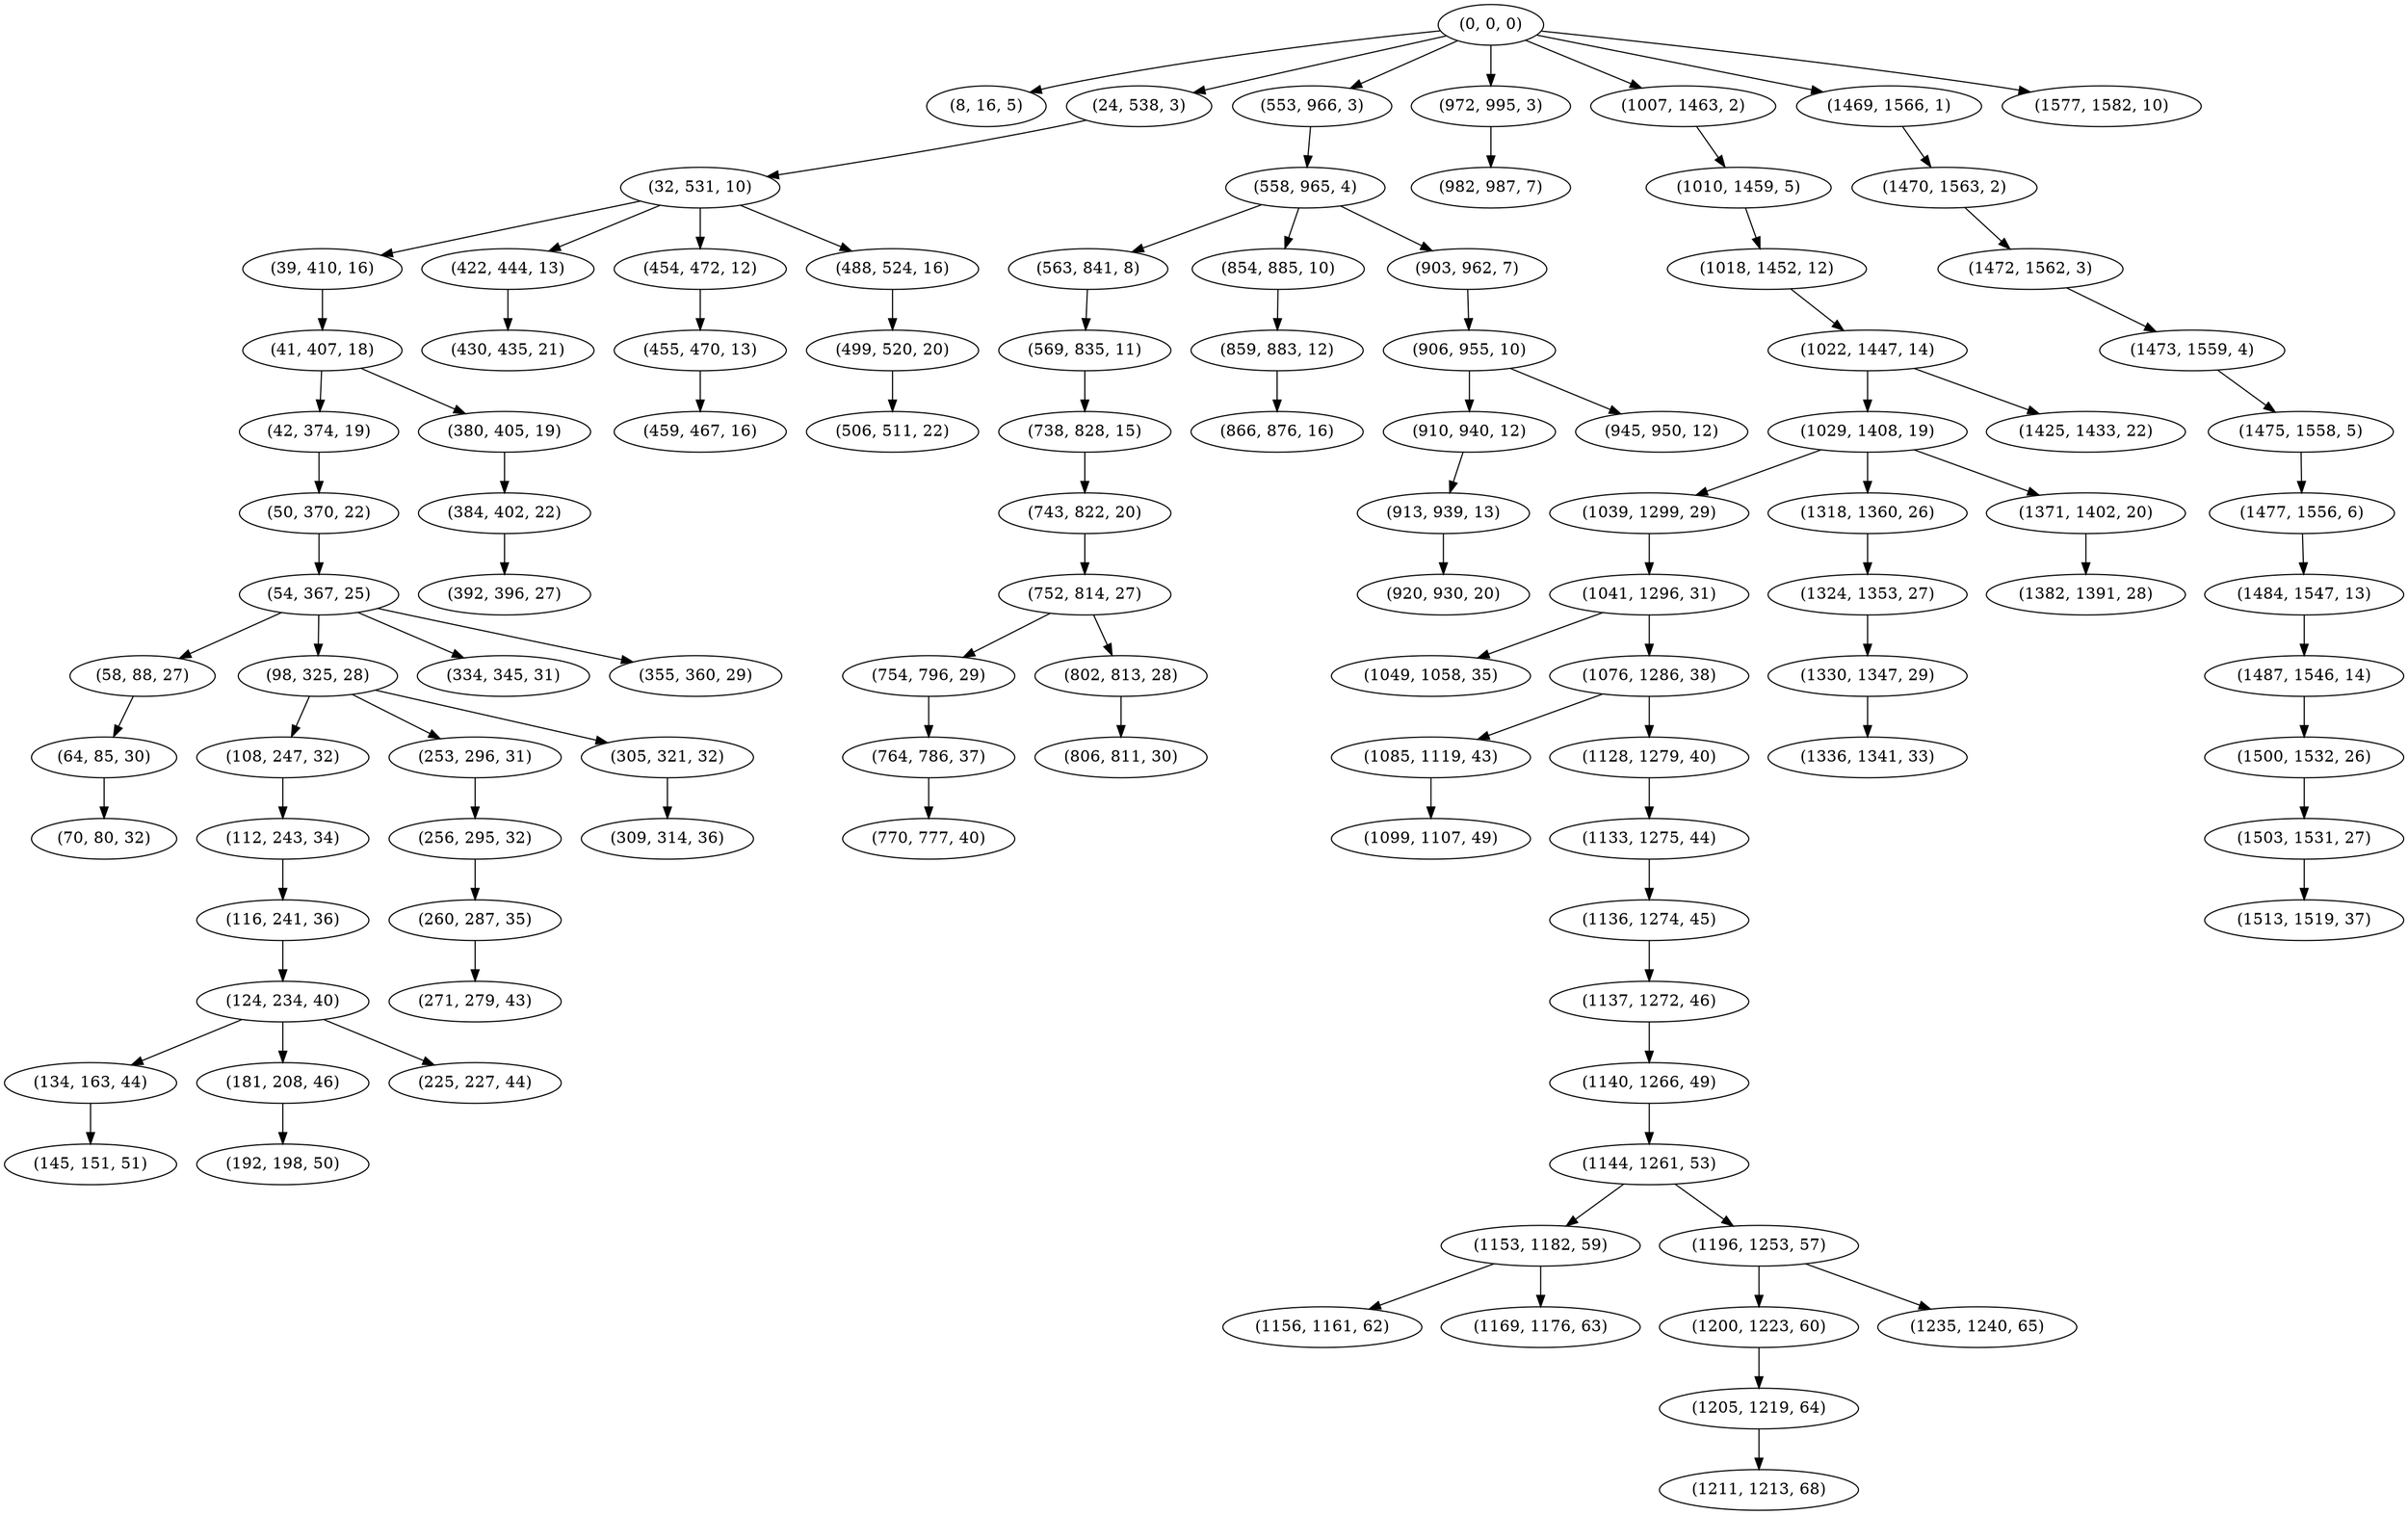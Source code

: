 digraph tree {
    "(0, 0, 0)";
    "(8, 16, 5)";
    "(24, 538, 3)";
    "(32, 531, 10)";
    "(39, 410, 16)";
    "(41, 407, 18)";
    "(42, 374, 19)";
    "(50, 370, 22)";
    "(54, 367, 25)";
    "(58, 88, 27)";
    "(64, 85, 30)";
    "(70, 80, 32)";
    "(98, 325, 28)";
    "(108, 247, 32)";
    "(112, 243, 34)";
    "(116, 241, 36)";
    "(124, 234, 40)";
    "(134, 163, 44)";
    "(145, 151, 51)";
    "(181, 208, 46)";
    "(192, 198, 50)";
    "(225, 227, 44)";
    "(253, 296, 31)";
    "(256, 295, 32)";
    "(260, 287, 35)";
    "(271, 279, 43)";
    "(305, 321, 32)";
    "(309, 314, 36)";
    "(334, 345, 31)";
    "(355, 360, 29)";
    "(380, 405, 19)";
    "(384, 402, 22)";
    "(392, 396, 27)";
    "(422, 444, 13)";
    "(430, 435, 21)";
    "(454, 472, 12)";
    "(455, 470, 13)";
    "(459, 467, 16)";
    "(488, 524, 16)";
    "(499, 520, 20)";
    "(506, 511, 22)";
    "(553, 966, 3)";
    "(558, 965, 4)";
    "(563, 841, 8)";
    "(569, 835, 11)";
    "(738, 828, 15)";
    "(743, 822, 20)";
    "(752, 814, 27)";
    "(754, 796, 29)";
    "(764, 786, 37)";
    "(770, 777, 40)";
    "(802, 813, 28)";
    "(806, 811, 30)";
    "(854, 885, 10)";
    "(859, 883, 12)";
    "(866, 876, 16)";
    "(903, 962, 7)";
    "(906, 955, 10)";
    "(910, 940, 12)";
    "(913, 939, 13)";
    "(920, 930, 20)";
    "(945, 950, 12)";
    "(972, 995, 3)";
    "(982, 987, 7)";
    "(1007, 1463, 2)";
    "(1010, 1459, 5)";
    "(1018, 1452, 12)";
    "(1022, 1447, 14)";
    "(1029, 1408, 19)";
    "(1039, 1299, 29)";
    "(1041, 1296, 31)";
    "(1049, 1058, 35)";
    "(1076, 1286, 38)";
    "(1085, 1119, 43)";
    "(1099, 1107, 49)";
    "(1128, 1279, 40)";
    "(1133, 1275, 44)";
    "(1136, 1274, 45)";
    "(1137, 1272, 46)";
    "(1140, 1266, 49)";
    "(1144, 1261, 53)";
    "(1153, 1182, 59)";
    "(1156, 1161, 62)";
    "(1169, 1176, 63)";
    "(1196, 1253, 57)";
    "(1200, 1223, 60)";
    "(1205, 1219, 64)";
    "(1211, 1213, 68)";
    "(1235, 1240, 65)";
    "(1318, 1360, 26)";
    "(1324, 1353, 27)";
    "(1330, 1347, 29)";
    "(1336, 1341, 33)";
    "(1371, 1402, 20)";
    "(1382, 1391, 28)";
    "(1425, 1433, 22)";
    "(1469, 1566, 1)";
    "(1470, 1563, 2)";
    "(1472, 1562, 3)";
    "(1473, 1559, 4)";
    "(1475, 1558, 5)";
    "(1477, 1556, 6)";
    "(1484, 1547, 13)";
    "(1487, 1546, 14)";
    "(1500, 1532, 26)";
    "(1503, 1531, 27)";
    "(1513, 1519, 37)";
    "(1577, 1582, 10)";
    "(0, 0, 0)" -> "(8, 16, 5)";
    "(0, 0, 0)" -> "(24, 538, 3)";
    "(0, 0, 0)" -> "(553, 966, 3)";
    "(0, 0, 0)" -> "(972, 995, 3)";
    "(0, 0, 0)" -> "(1007, 1463, 2)";
    "(0, 0, 0)" -> "(1469, 1566, 1)";
    "(0, 0, 0)" -> "(1577, 1582, 10)";
    "(24, 538, 3)" -> "(32, 531, 10)";
    "(32, 531, 10)" -> "(39, 410, 16)";
    "(32, 531, 10)" -> "(422, 444, 13)";
    "(32, 531, 10)" -> "(454, 472, 12)";
    "(32, 531, 10)" -> "(488, 524, 16)";
    "(39, 410, 16)" -> "(41, 407, 18)";
    "(41, 407, 18)" -> "(42, 374, 19)";
    "(41, 407, 18)" -> "(380, 405, 19)";
    "(42, 374, 19)" -> "(50, 370, 22)";
    "(50, 370, 22)" -> "(54, 367, 25)";
    "(54, 367, 25)" -> "(58, 88, 27)";
    "(54, 367, 25)" -> "(98, 325, 28)";
    "(54, 367, 25)" -> "(334, 345, 31)";
    "(54, 367, 25)" -> "(355, 360, 29)";
    "(58, 88, 27)" -> "(64, 85, 30)";
    "(64, 85, 30)" -> "(70, 80, 32)";
    "(98, 325, 28)" -> "(108, 247, 32)";
    "(98, 325, 28)" -> "(253, 296, 31)";
    "(98, 325, 28)" -> "(305, 321, 32)";
    "(108, 247, 32)" -> "(112, 243, 34)";
    "(112, 243, 34)" -> "(116, 241, 36)";
    "(116, 241, 36)" -> "(124, 234, 40)";
    "(124, 234, 40)" -> "(134, 163, 44)";
    "(124, 234, 40)" -> "(181, 208, 46)";
    "(124, 234, 40)" -> "(225, 227, 44)";
    "(134, 163, 44)" -> "(145, 151, 51)";
    "(181, 208, 46)" -> "(192, 198, 50)";
    "(253, 296, 31)" -> "(256, 295, 32)";
    "(256, 295, 32)" -> "(260, 287, 35)";
    "(260, 287, 35)" -> "(271, 279, 43)";
    "(305, 321, 32)" -> "(309, 314, 36)";
    "(380, 405, 19)" -> "(384, 402, 22)";
    "(384, 402, 22)" -> "(392, 396, 27)";
    "(422, 444, 13)" -> "(430, 435, 21)";
    "(454, 472, 12)" -> "(455, 470, 13)";
    "(455, 470, 13)" -> "(459, 467, 16)";
    "(488, 524, 16)" -> "(499, 520, 20)";
    "(499, 520, 20)" -> "(506, 511, 22)";
    "(553, 966, 3)" -> "(558, 965, 4)";
    "(558, 965, 4)" -> "(563, 841, 8)";
    "(558, 965, 4)" -> "(854, 885, 10)";
    "(558, 965, 4)" -> "(903, 962, 7)";
    "(563, 841, 8)" -> "(569, 835, 11)";
    "(569, 835, 11)" -> "(738, 828, 15)";
    "(738, 828, 15)" -> "(743, 822, 20)";
    "(743, 822, 20)" -> "(752, 814, 27)";
    "(752, 814, 27)" -> "(754, 796, 29)";
    "(752, 814, 27)" -> "(802, 813, 28)";
    "(754, 796, 29)" -> "(764, 786, 37)";
    "(764, 786, 37)" -> "(770, 777, 40)";
    "(802, 813, 28)" -> "(806, 811, 30)";
    "(854, 885, 10)" -> "(859, 883, 12)";
    "(859, 883, 12)" -> "(866, 876, 16)";
    "(903, 962, 7)" -> "(906, 955, 10)";
    "(906, 955, 10)" -> "(910, 940, 12)";
    "(906, 955, 10)" -> "(945, 950, 12)";
    "(910, 940, 12)" -> "(913, 939, 13)";
    "(913, 939, 13)" -> "(920, 930, 20)";
    "(972, 995, 3)" -> "(982, 987, 7)";
    "(1007, 1463, 2)" -> "(1010, 1459, 5)";
    "(1010, 1459, 5)" -> "(1018, 1452, 12)";
    "(1018, 1452, 12)" -> "(1022, 1447, 14)";
    "(1022, 1447, 14)" -> "(1029, 1408, 19)";
    "(1022, 1447, 14)" -> "(1425, 1433, 22)";
    "(1029, 1408, 19)" -> "(1039, 1299, 29)";
    "(1029, 1408, 19)" -> "(1318, 1360, 26)";
    "(1029, 1408, 19)" -> "(1371, 1402, 20)";
    "(1039, 1299, 29)" -> "(1041, 1296, 31)";
    "(1041, 1296, 31)" -> "(1049, 1058, 35)";
    "(1041, 1296, 31)" -> "(1076, 1286, 38)";
    "(1076, 1286, 38)" -> "(1085, 1119, 43)";
    "(1076, 1286, 38)" -> "(1128, 1279, 40)";
    "(1085, 1119, 43)" -> "(1099, 1107, 49)";
    "(1128, 1279, 40)" -> "(1133, 1275, 44)";
    "(1133, 1275, 44)" -> "(1136, 1274, 45)";
    "(1136, 1274, 45)" -> "(1137, 1272, 46)";
    "(1137, 1272, 46)" -> "(1140, 1266, 49)";
    "(1140, 1266, 49)" -> "(1144, 1261, 53)";
    "(1144, 1261, 53)" -> "(1153, 1182, 59)";
    "(1144, 1261, 53)" -> "(1196, 1253, 57)";
    "(1153, 1182, 59)" -> "(1156, 1161, 62)";
    "(1153, 1182, 59)" -> "(1169, 1176, 63)";
    "(1196, 1253, 57)" -> "(1200, 1223, 60)";
    "(1196, 1253, 57)" -> "(1235, 1240, 65)";
    "(1200, 1223, 60)" -> "(1205, 1219, 64)";
    "(1205, 1219, 64)" -> "(1211, 1213, 68)";
    "(1318, 1360, 26)" -> "(1324, 1353, 27)";
    "(1324, 1353, 27)" -> "(1330, 1347, 29)";
    "(1330, 1347, 29)" -> "(1336, 1341, 33)";
    "(1371, 1402, 20)" -> "(1382, 1391, 28)";
    "(1469, 1566, 1)" -> "(1470, 1563, 2)";
    "(1470, 1563, 2)" -> "(1472, 1562, 3)";
    "(1472, 1562, 3)" -> "(1473, 1559, 4)";
    "(1473, 1559, 4)" -> "(1475, 1558, 5)";
    "(1475, 1558, 5)" -> "(1477, 1556, 6)";
    "(1477, 1556, 6)" -> "(1484, 1547, 13)";
    "(1484, 1547, 13)" -> "(1487, 1546, 14)";
    "(1487, 1546, 14)" -> "(1500, 1532, 26)";
    "(1500, 1532, 26)" -> "(1503, 1531, 27)";
    "(1503, 1531, 27)" -> "(1513, 1519, 37)";
}
